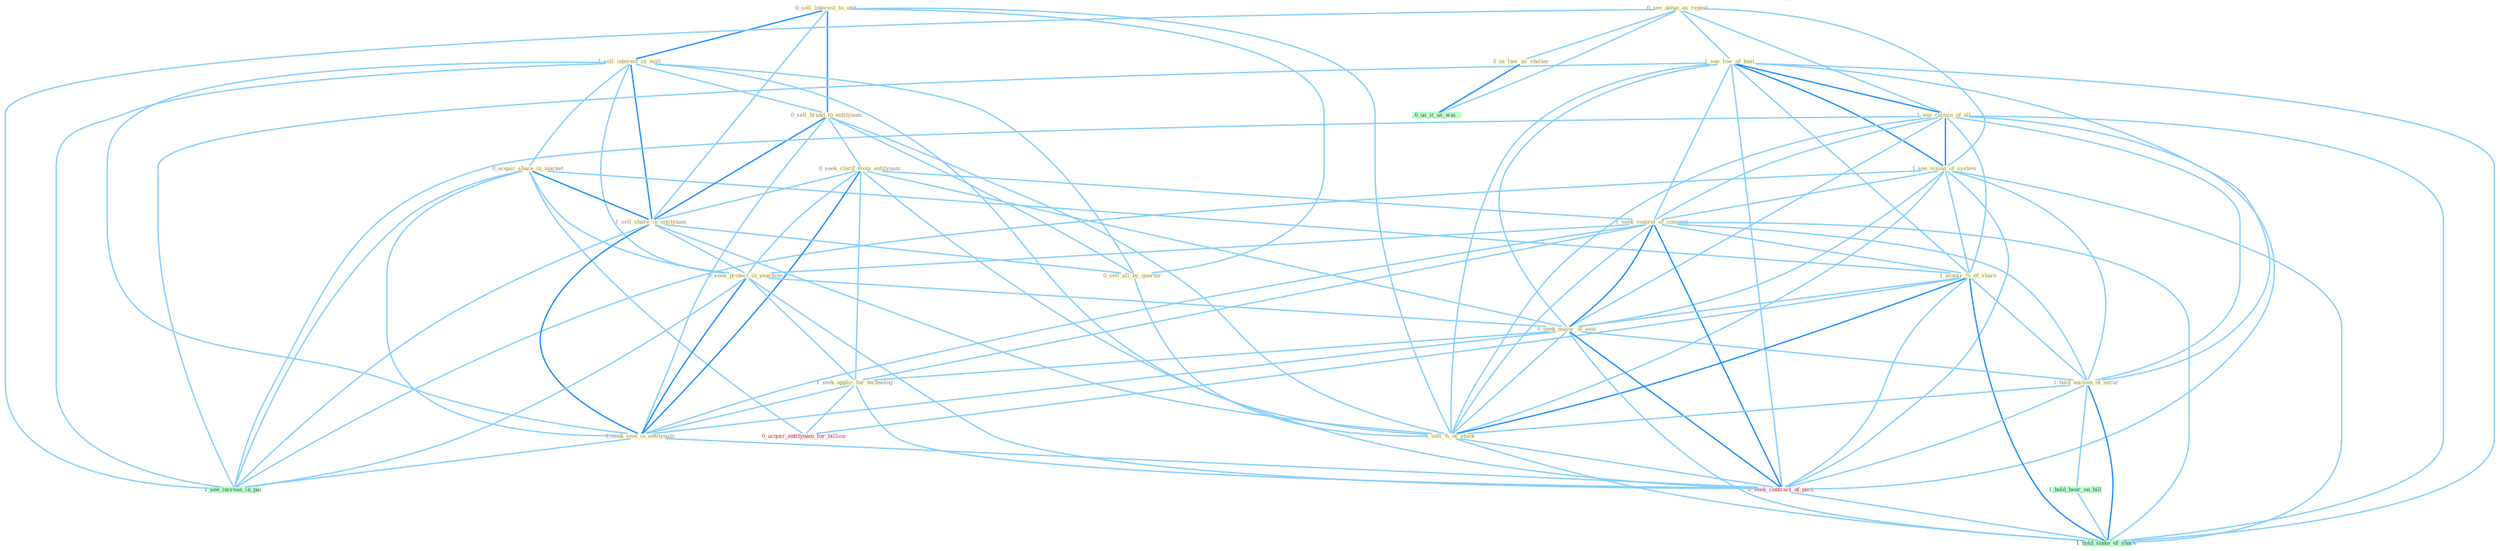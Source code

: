 Graph G{ 
    node
    [shape=polygon,style=filled,width=.5,height=.06,color="#BDFCC9",fixedsize=true,fontsize=4,
    fontcolor="#2f4f4f"];
    {node
    [color="#ffffe0", fontcolor="#8b7d6b"] "0_sell_interest_to_unit " "1_sell_interest_in_mall " "0_acquir_share_in_market " "0_see_debat_as_repeat " "0_sell_brand_to_entitynam " "1_see_low_of_busi " "1_see_culmin_of_all " "1_see_vision_of_system " "0_us_law_as_shelter " "0_seek_clarif_from_entitynam " "1_sell_share_in_entitynam " "0_sell_all_by_quarter " "1_seek_control_of_compani " "1_acquir_%_of_share " "0_seek_protect_in_yearnum " "1_seek_major_of_seat " "1_hold_auction_of_secur " "1_sell_%_of_stock " "1_seek_applic_for_technolog " "1_seek_seat_in_entitynam "}
{node [color="#fff0f5", fontcolor="#b22222"] "0_seek_contract_of_pact " "0_acquir_entitynam_for_billion "}
edge [color="#B0E2FF"];

	"0_sell_interest_to_unit " -- "1_sell_interest_in_mall " [w="2", color="#1e90ff" , len=0.8];
	"0_sell_interest_to_unit " -- "0_sell_brand_to_entitynam " [w="2", color="#1e90ff" , len=0.8];
	"0_sell_interest_to_unit " -- "1_sell_share_in_entitynam " [w="1", color="#87cefa" ];
	"0_sell_interest_to_unit " -- "0_sell_all_by_quarter " [w="1", color="#87cefa" ];
	"0_sell_interest_to_unit " -- "1_sell_%_of_stock " [w="1", color="#87cefa" ];
	"1_sell_interest_in_mall " -- "0_acquir_share_in_market " [w="1", color="#87cefa" ];
	"1_sell_interest_in_mall " -- "0_sell_brand_to_entitynam " [w="1", color="#87cefa" ];
	"1_sell_interest_in_mall " -- "1_sell_share_in_entitynam " [w="2", color="#1e90ff" , len=0.8];
	"1_sell_interest_in_mall " -- "0_sell_all_by_quarter " [w="1", color="#87cefa" ];
	"1_sell_interest_in_mall " -- "0_seek_protect_in_yearnum " [w="1", color="#87cefa" ];
	"1_sell_interest_in_mall " -- "1_sell_%_of_stock " [w="1", color="#87cefa" ];
	"1_sell_interest_in_mall " -- "1_seek_seat_in_entitynam " [w="1", color="#87cefa" ];
	"1_sell_interest_in_mall " -- "1_see_increas_in_pai " [w="1", color="#87cefa" ];
	"0_acquir_share_in_market " -- "1_sell_share_in_entitynam " [w="2", color="#1e90ff" , len=0.8];
	"0_acquir_share_in_market " -- "1_acquir_%_of_share " [w="1", color="#87cefa" ];
	"0_acquir_share_in_market " -- "0_seek_protect_in_yearnum " [w="1", color="#87cefa" ];
	"0_acquir_share_in_market " -- "1_seek_seat_in_entitynam " [w="1", color="#87cefa" ];
	"0_acquir_share_in_market " -- "0_acquir_entitynam_for_billion " [w="1", color="#87cefa" ];
	"0_acquir_share_in_market " -- "1_see_increas_in_pai " [w="1", color="#87cefa" ];
	"0_see_debat_as_repeat " -- "1_see_low_of_busi " [w="1", color="#87cefa" ];
	"0_see_debat_as_repeat " -- "1_see_culmin_of_all " [w="1", color="#87cefa" ];
	"0_see_debat_as_repeat " -- "1_see_vision_of_system " [w="1", color="#87cefa" ];
	"0_see_debat_as_repeat " -- "0_us_law_as_shelter " [w="1", color="#87cefa" ];
	"0_see_debat_as_repeat " -- "0_us_it_as_wai " [w="1", color="#87cefa" ];
	"0_see_debat_as_repeat " -- "1_see_increas_in_pai " [w="1", color="#87cefa" ];
	"0_sell_brand_to_entitynam " -- "0_seek_clarif_from_entitynam " [w="1", color="#87cefa" ];
	"0_sell_brand_to_entitynam " -- "1_sell_share_in_entitynam " [w="2", color="#1e90ff" , len=0.8];
	"0_sell_brand_to_entitynam " -- "0_sell_all_by_quarter " [w="1", color="#87cefa" ];
	"0_sell_brand_to_entitynam " -- "1_sell_%_of_stock " [w="1", color="#87cefa" ];
	"0_sell_brand_to_entitynam " -- "1_seek_seat_in_entitynam " [w="1", color="#87cefa" ];
	"1_see_low_of_busi " -- "1_see_culmin_of_all " [w="2", color="#1e90ff" , len=0.8];
	"1_see_low_of_busi " -- "1_see_vision_of_system " [w="2", color="#1e90ff" , len=0.8];
	"1_see_low_of_busi " -- "1_seek_control_of_compani " [w="1", color="#87cefa" ];
	"1_see_low_of_busi " -- "1_acquir_%_of_share " [w="1", color="#87cefa" ];
	"1_see_low_of_busi " -- "1_seek_major_of_seat " [w="1", color="#87cefa" ];
	"1_see_low_of_busi " -- "1_hold_auction_of_secur " [w="1", color="#87cefa" ];
	"1_see_low_of_busi " -- "1_sell_%_of_stock " [w="1", color="#87cefa" ];
	"1_see_low_of_busi " -- "0_seek_contract_of_pact " [w="1", color="#87cefa" ];
	"1_see_low_of_busi " -- "1_see_increas_in_pai " [w="1", color="#87cefa" ];
	"1_see_low_of_busi " -- "1_hold_stake_of_share " [w="1", color="#87cefa" ];
	"1_see_culmin_of_all " -- "1_see_vision_of_system " [w="2", color="#1e90ff" , len=0.8];
	"1_see_culmin_of_all " -- "1_seek_control_of_compani " [w="1", color="#87cefa" ];
	"1_see_culmin_of_all " -- "1_acquir_%_of_share " [w="1", color="#87cefa" ];
	"1_see_culmin_of_all " -- "1_seek_major_of_seat " [w="1", color="#87cefa" ];
	"1_see_culmin_of_all " -- "1_hold_auction_of_secur " [w="1", color="#87cefa" ];
	"1_see_culmin_of_all " -- "1_sell_%_of_stock " [w="1", color="#87cefa" ];
	"1_see_culmin_of_all " -- "0_seek_contract_of_pact " [w="1", color="#87cefa" ];
	"1_see_culmin_of_all " -- "1_see_increas_in_pai " [w="1", color="#87cefa" ];
	"1_see_culmin_of_all " -- "1_hold_stake_of_share " [w="1", color="#87cefa" ];
	"1_see_vision_of_system " -- "1_seek_control_of_compani " [w="1", color="#87cefa" ];
	"1_see_vision_of_system " -- "1_acquir_%_of_share " [w="1", color="#87cefa" ];
	"1_see_vision_of_system " -- "1_seek_major_of_seat " [w="1", color="#87cefa" ];
	"1_see_vision_of_system " -- "1_hold_auction_of_secur " [w="1", color="#87cefa" ];
	"1_see_vision_of_system " -- "1_sell_%_of_stock " [w="1", color="#87cefa" ];
	"1_see_vision_of_system " -- "0_seek_contract_of_pact " [w="1", color="#87cefa" ];
	"1_see_vision_of_system " -- "1_see_increas_in_pai " [w="1", color="#87cefa" ];
	"1_see_vision_of_system " -- "1_hold_stake_of_share " [w="1", color="#87cefa" ];
	"0_us_law_as_shelter " -- "0_us_it_as_wai " [w="2", color="#1e90ff" , len=0.8];
	"0_seek_clarif_from_entitynam " -- "1_sell_share_in_entitynam " [w="1", color="#87cefa" ];
	"0_seek_clarif_from_entitynam " -- "1_seek_control_of_compani " [w="1", color="#87cefa" ];
	"0_seek_clarif_from_entitynam " -- "0_seek_protect_in_yearnum " [w="1", color="#87cefa" ];
	"0_seek_clarif_from_entitynam " -- "1_seek_major_of_seat " [w="1", color="#87cefa" ];
	"0_seek_clarif_from_entitynam " -- "1_seek_applic_for_technolog " [w="1", color="#87cefa" ];
	"0_seek_clarif_from_entitynam " -- "1_seek_seat_in_entitynam " [w="2", color="#1e90ff" , len=0.8];
	"0_seek_clarif_from_entitynam " -- "0_seek_contract_of_pact " [w="1", color="#87cefa" ];
	"1_sell_share_in_entitynam " -- "0_sell_all_by_quarter " [w="1", color="#87cefa" ];
	"1_sell_share_in_entitynam " -- "0_seek_protect_in_yearnum " [w="1", color="#87cefa" ];
	"1_sell_share_in_entitynam " -- "1_sell_%_of_stock " [w="1", color="#87cefa" ];
	"1_sell_share_in_entitynam " -- "1_seek_seat_in_entitynam " [w="2", color="#1e90ff" , len=0.8];
	"1_sell_share_in_entitynam " -- "1_see_increas_in_pai " [w="1", color="#87cefa" ];
	"0_sell_all_by_quarter " -- "1_sell_%_of_stock " [w="1", color="#87cefa" ];
	"1_seek_control_of_compani " -- "1_acquir_%_of_share " [w="1", color="#87cefa" ];
	"1_seek_control_of_compani " -- "0_seek_protect_in_yearnum " [w="1", color="#87cefa" ];
	"1_seek_control_of_compani " -- "1_seek_major_of_seat " [w="2", color="#1e90ff" , len=0.8];
	"1_seek_control_of_compani " -- "1_hold_auction_of_secur " [w="1", color="#87cefa" ];
	"1_seek_control_of_compani " -- "1_sell_%_of_stock " [w="1", color="#87cefa" ];
	"1_seek_control_of_compani " -- "1_seek_applic_for_technolog " [w="1", color="#87cefa" ];
	"1_seek_control_of_compani " -- "1_seek_seat_in_entitynam " [w="1", color="#87cefa" ];
	"1_seek_control_of_compani " -- "0_seek_contract_of_pact " [w="2", color="#1e90ff" , len=0.8];
	"1_seek_control_of_compani " -- "1_hold_stake_of_share " [w="1", color="#87cefa" ];
	"1_acquir_%_of_share " -- "1_seek_major_of_seat " [w="1", color="#87cefa" ];
	"1_acquir_%_of_share " -- "1_hold_auction_of_secur " [w="1", color="#87cefa" ];
	"1_acquir_%_of_share " -- "1_sell_%_of_stock " [w="2", color="#1e90ff" , len=0.8];
	"1_acquir_%_of_share " -- "0_seek_contract_of_pact " [w="1", color="#87cefa" ];
	"1_acquir_%_of_share " -- "0_acquir_entitynam_for_billion " [w="1", color="#87cefa" ];
	"1_acquir_%_of_share " -- "1_hold_stake_of_share " [w="2", color="#1e90ff" , len=0.8];
	"0_seek_protect_in_yearnum " -- "1_seek_major_of_seat " [w="1", color="#87cefa" ];
	"0_seek_protect_in_yearnum " -- "1_seek_applic_for_technolog " [w="1", color="#87cefa" ];
	"0_seek_protect_in_yearnum " -- "1_seek_seat_in_entitynam " [w="2", color="#1e90ff" , len=0.8];
	"0_seek_protect_in_yearnum " -- "0_seek_contract_of_pact " [w="1", color="#87cefa" ];
	"0_seek_protect_in_yearnum " -- "1_see_increas_in_pai " [w="1", color="#87cefa" ];
	"1_seek_major_of_seat " -- "1_hold_auction_of_secur " [w="1", color="#87cefa" ];
	"1_seek_major_of_seat " -- "1_sell_%_of_stock " [w="1", color="#87cefa" ];
	"1_seek_major_of_seat " -- "1_seek_applic_for_technolog " [w="1", color="#87cefa" ];
	"1_seek_major_of_seat " -- "1_seek_seat_in_entitynam " [w="1", color="#87cefa" ];
	"1_seek_major_of_seat " -- "0_seek_contract_of_pact " [w="2", color="#1e90ff" , len=0.8];
	"1_seek_major_of_seat " -- "1_hold_stake_of_share " [w="1", color="#87cefa" ];
	"1_hold_auction_of_secur " -- "1_sell_%_of_stock " [w="1", color="#87cefa" ];
	"1_hold_auction_of_secur " -- "0_seek_contract_of_pact " [w="1", color="#87cefa" ];
	"1_hold_auction_of_secur " -- "1_hold_hear_on_bill " [w="1", color="#87cefa" ];
	"1_hold_auction_of_secur " -- "1_hold_stake_of_share " [w="2", color="#1e90ff" , len=0.8];
	"1_sell_%_of_stock " -- "0_seek_contract_of_pact " [w="1", color="#87cefa" ];
	"1_sell_%_of_stock " -- "1_hold_stake_of_share " [w="1", color="#87cefa" ];
	"1_seek_applic_for_technolog " -- "1_seek_seat_in_entitynam " [w="1", color="#87cefa" ];
	"1_seek_applic_for_technolog " -- "0_seek_contract_of_pact " [w="1", color="#87cefa" ];
	"1_seek_applic_for_technolog " -- "0_acquir_entitynam_for_billion " [w="1", color="#87cefa" ];
	"1_seek_seat_in_entitynam " -- "0_seek_contract_of_pact " [w="1", color="#87cefa" ];
	"1_seek_seat_in_entitynam " -- "1_see_increas_in_pai " [w="1", color="#87cefa" ];
	"0_seek_contract_of_pact " -- "1_hold_stake_of_share " [w="1", color="#87cefa" ];
	"1_hold_hear_on_bill " -- "1_hold_stake_of_share " [w="1", color="#87cefa" ];
}